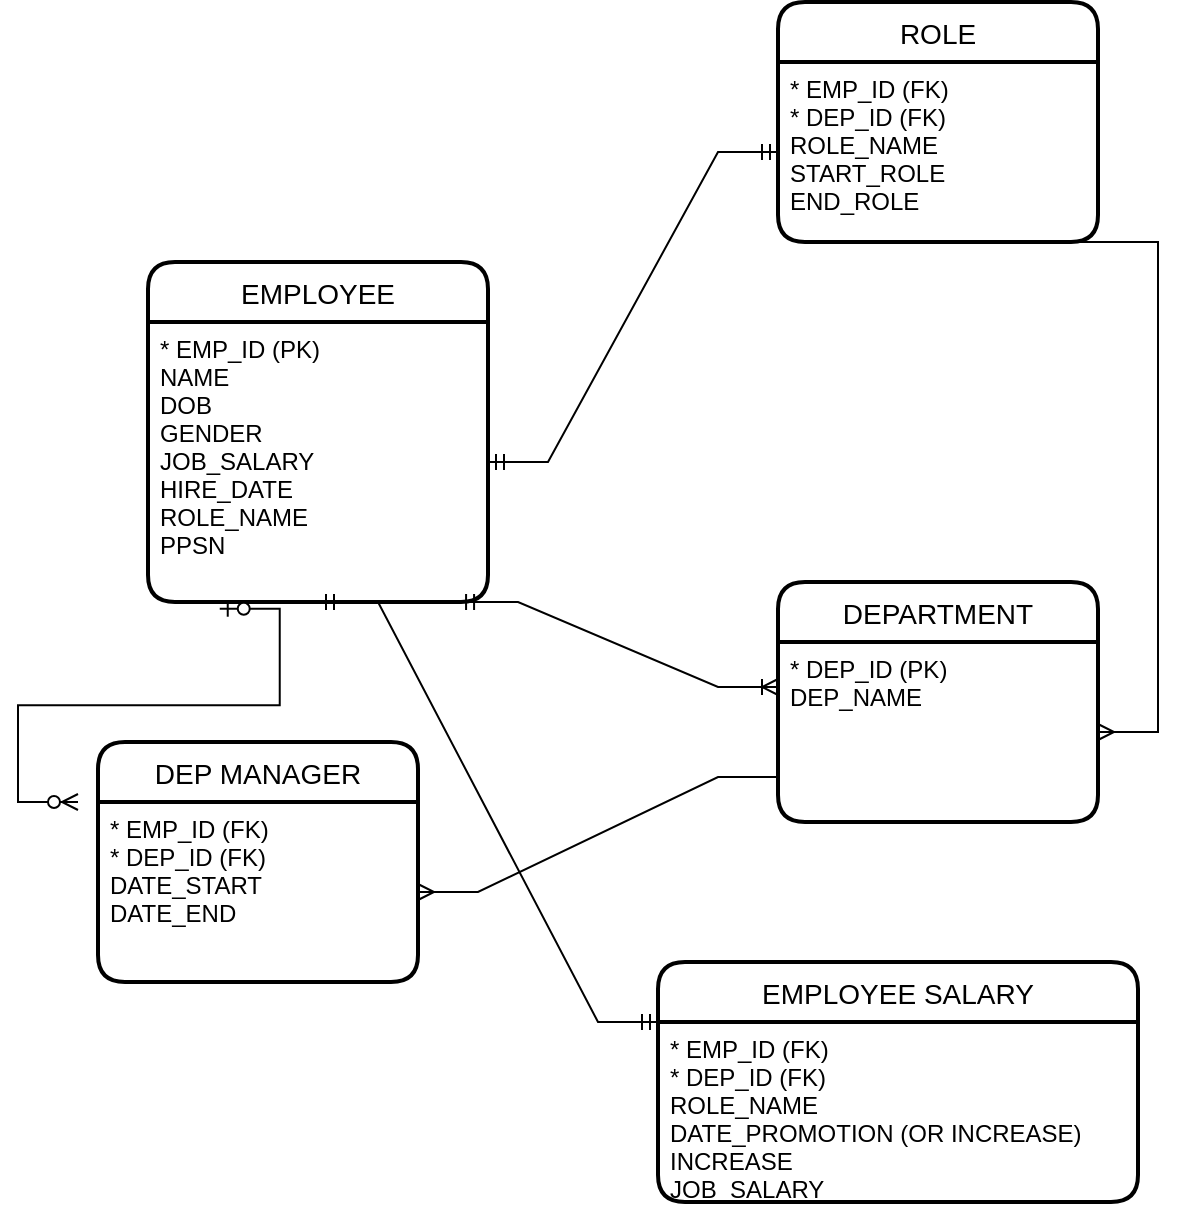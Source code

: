 <mxfile version="20.5.1" type="github">
  <diagram id="xhtMOGk6BkBIiINaohJm" name="Page-1">
    <mxGraphModel dx="1038" dy="547" grid="1" gridSize="10" guides="1" tooltips="1" connect="1" arrows="1" fold="1" page="1" pageScale="1" pageWidth="850" pageHeight="1100" math="0" shadow="0">
      <root>
        <mxCell id="0" />
        <mxCell id="1" parent="0" />
        <mxCell id="7zZKv24E1Hhpk55npJUl-1" value="EMPLOYEE" style="swimlane;childLayout=stackLayout;horizontal=1;startSize=30;horizontalStack=0;rounded=1;fontSize=14;fontStyle=0;strokeWidth=2;resizeParent=0;resizeLast=1;shadow=0;dashed=0;align=center;" vertex="1" parent="1">
          <mxGeometry x="75" y="220" width="170" height="170" as="geometry" />
        </mxCell>
        <mxCell id="7zZKv24E1Hhpk55npJUl-2" value="* EMP_ID (PK)&#xa;NAME&#xa;DOB&#xa;GENDER&#xa;JOB_SALARY&#xa;HIRE_DATE&#xa;ROLE_NAME&#xa;PPSN&#xa;" style="align=left;strokeColor=none;fillColor=none;spacingLeft=4;fontSize=12;verticalAlign=top;resizable=0;rotatable=0;part=1;" vertex="1" parent="7zZKv24E1Hhpk55npJUl-1">
          <mxGeometry y="30" width="170" height="140" as="geometry" />
        </mxCell>
        <mxCell id="7zZKv24E1Hhpk55npJUl-35" style="edgeStyle=orthogonalEdgeStyle;rounded=0;orthogonalLoop=1;jettySize=auto;html=1;exitX=0.5;exitY=1;exitDx=0;exitDy=0;" edge="1" parent="7zZKv24E1Hhpk55npJUl-1" source="7zZKv24E1Hhpk55npJUl-2" target="7zZKv24E1Hhpk55npJUl-2">
          <mxGeometry relative="1" as="geometry" />
        </mxCell>
        <mxCell id="7zZKv24E1Hhpk55npJUl-40" style="edgeStyle=orthogonalEdgeStyle;rounded=0;orthogonalLoop=1;jettySize=auto;html=1;exitX=0.5;exitY=1;exitDx=0;exitDy=0;" edge="1" parent="7zZKv24E1Hhpk55npJUl-1" source="7zZKv24E1Hhpk55npJUl-2" target="7zZKv24E1Hhpk55npJUl-2">
          <mxGeometry relative="1" as="geometry" />
        </mxCell>
        <mxCell id="7zZKv24E1Hhpk55npJUl-23" value="ROLE" style="swimlane;childLayout=stackLayout;horizontal=1;startSize=30;horizontalStack=0;rounded=1;fontSize=14;fontStyle=0;strokeWidth=2;resizeParent=0;resizeLast=1;shadow=0;dashed=0;align=center;" vertex="1" parent="1">
          <mxGeometry x="390" y="90" width="160" height="120" as="geometry" />
        </mxCell>
        <mxCell id="7zZKv24E1Hhpk55npJUl-24" value="* EMP_ID (FK)&#xa;* DEP_ID (FK)&#xa;ROLE_NAME&#xa;START_ROLE&#xa;END_ROLE" style="align=left;strokeColor=none;fillColor=none;spacingLeft=4;fontSize=12;verticalAlign=top;resizable=0;rotatable=0;part=1;" vertex="1" parent="7zZKv24E1Hhpk55npJUl-23">
          <mxGeometry y="30" width="160" height="90" as="geometry" />
        </mxCell>
        <mxCell id="7zZKv24E1Hhpk55npJUl-25" value="DEPARTMENT" style="swimlane;childLayout=stackLayout;horizontal=1;startSize=30;horizontalStack=0;rounded=1;fontSize=14;fontStyle=0;strokeWidth=2;resizeParent=0;resizeLast=1;shadow=0;dashed=0;align=center;" vertex="1" parent="1">
          <mxGeometry x="390" y="380" width="160" height="120" as="geometry" />
        </mxCell>
        <mxCell id="7zZKv24E1Hhpk55npJUl-26" value="* DEP_ID (PK)&#xa;DEP_NAME" style="align=left;strokeColor=none;fillColor=none;spacingLeft=4;fontSize=12;verticalAlign=top;resizable=0;rotatable=0;part=1;" vertex="1" parent="7zZKv24E1Hhpk55npJUl-25">
          <mxGeometry y="30" width="160" height="90" as="geometry" />
        </mxCell>
        <mxCell id="7zZKv24E1Hhpk55npJUl-27" value="DEP MANAGER" style="swimlane;childLayout=stackLayout;horizontal=1;startSize=30;horizontalStack=0;rounded=1;fontSize=14;fontStyle=0;strokeWidth=2;resizeParent=0;resizeLast=1;shadow=0;dashed=0;align=center;" vertex="1" parent="1">
          <mxGeometry x="50" y="460" width="160" height="120" as="geometry" />
        </mxCell>
        <mxCell id="7zZKv24E1Hhpk55npJUl-28" value="* EMP_ID (FK)&#xa;* DEP_ID (FK)&#xa;DATE_START&#xa;DATE_END" style="align=left;strokeColor=none;fillColor=none;spacingLeft=4;fontSize=12;verticalAlign=top;resizable=0;rotatable=0;part=1;" vertex="1" parent="7zZKv24E1Hhpk55npJUl-27">
          <mxGeometry y="30" width="160" height="90" as="geometry" />
        </mxCell>
        <mxCell id="7zZKv24E1Hhpk55npJUl-29" value="EMPLOYEE SALARY" style="swimlane;childLayout=stackLayout;horizontal=1;startSize=30;horizontalStack=0;rounded=1;fontSize=14;fontStyle=0;strokeWidth=2;resizeParent=0;resizeLast=1;shadow=0;dashed=0;align=center;" vertex="1" parent="1">
          <mxGeometry x="330" y="570" width="240" height="120" as="geometry" />
        </mxCell>
        <mxCell id="7zZKv24E1Hhpk55npJUl-30" value="* EMP_ID (FK)&#xa;* DEP_ID (FK)&#xa;ROLE_NAME&#xa;DATE_PROMOTION (OR INCREASE)&#xa;INCREASE&#xa;JOB_SALARY" style="align=left;strokeColor=none;fillColor=none;spacingLeft=4;fontSize=12;verticalAlign=top;resizable=0;rotatable=0;part=1;" vertex="1" parent="7zZKv24E1Hhpk55npJUl-29">
          <mxGeometry y="30" width="240" height="90" as="geometry" />
        </mxCell>
        <mxCell id="7zZKv24E1Hhpk55npJUl-45" value="" style="edgeStyle=entityRelationEdgeStyle;fontSize=12;html=1;endArrow=ERmandOne;startArrow=ERmandOne;rounded=0;exitX=1;exitY=0.5;exitDx=0;exitDy=0;entryX=0;entryY=0.5;entryDx=0;entryDy=0;" edge="1" parent="1" source="7zZKv24E1Hhpk55npJUl-2" target="7zZKv24E1Hhpk55npJUl-24">
          <mxGeometry width="100" height="100" relative="1" as="geometry">
            <mxPoint x="370" y="520" as="sourcePoint" />
            <mxPoint x="470" y="420" as="targetPoint" />
          </mxGeometry>
        </mxCell>
        <mxCell id="7zZKv24E1Hhpk55npJUl-46" value="" style="edgeStyle=entityRelationEdgeStyle;fontSize=12;html=1;endArrow=ERoneToMany;startArrow=ERmandOne;rounded=0;exitX=0.912;exitY=1;exitDx=0;exitDy=0;entryX=0;entryY=0.25;entryDx=0;entryDy=0;exitPerimeter=0;" edge="1" parent="1" source="7zZKv24E1Hhpk55npJUl-2" target="7zZKv24E1Hhpk55npJUl-26">
          <mxGeometry width="100" height="100" relative="1" as="geometry">
            <mxPoint x="370" y="520" as="sourcePoint" />
            <mxPoint x="470" y="420" as="targetPoint" />
          </mxGeometry>
        </mxCell>
        <mxCell id="7zZKv24E1Hhpk55npJUl-47" value="" style="edgeStyle=entityRelationEdgeStyle;fontSize=12;html=1;endArrow=ERmandOne;startArrow=ERmandOne;rounded=0;exitX=0.5;exitY=1;exitDx=0;exitDy=0;entryX=0;entryY=0.25;entryDx=0;entryDy=0;" edge="1" parent="1" source="7zZKv24E1Hhpk55npJUl-2" target="7zZKv24E1Hhpk55npJUl-29">
          <mxGeometry width="100" height="100" relative="1" as="geometry">
            <mxPoint x="370" y="520" as="sourcePoint" />
            <mxPoint x="470" y="420" as="targetPoint" />
          </mxGeometry>
        </mxCell>
        <mxCell id="7zZKv24E1Hhpk55npJUl-48" value="" style="edgeStyle=entityRelationEdgeStyle;fontSize=12;html=1;endArrow=ERmany;rounded=0;entryX=1;entryY=0.5;entryDx=0;entryDy=0;exitX=0;exitY=0.75;exitDx=0;exitDy=0;" edge="1" parent="1" source="7zZKv24E1Hhpk55npJUl-26" target="7zZKv24E1Hhpk55npJUl-28">
          <mxGeometry width="100" height="100" relative="1" as="geometry">
            <mxPoint x="370" y="520" as="sourcePoint" />
            <mxPoint x="470" y="420" as="targetPoint" />
          </mxGeometry>
        </mxCell>
        <mxCell id="7zZKv24E1Hhpk55npJUl-49" value="" style="edgeStyle=entityRelationEdgeStyle;fontSize=12;html=1;endArrow=ERmany;rounded=0;exitX=0.5;exitY=1;exitDx=0;exitDy=0;" edge="1" parent="1" source="7zZKv24E1Hhpk55npJUl-24" target="7zZKv24E1Hhpk55npJUl-26">
          <mxGeometry width="100" height="100" relative="1" as="geometry">
            <mxPoint x="470" y="280" as="sourcePoint" />
            <mxPoint x="470" y="310" as="targetPoint" />
          </mxGeometry>
        </mxCell>
        <mxCell id="7zZKv24E1Hhpk55npJUl-50" value="" style="edgeStyle=entityRelationEdgeStyle;fontSize=12;html=1;endArrow=ERzeroToMany;startArrow=ERzeroToOne;rounded=0;exitX=0.211;exitY=1.024;exitDx=0;exitDy=0;exitPerimeter=0;" edge="1" parent="1" source="7zZKv24E1Hhpk55npJUl-2">
          <mxGeometry width="100" height="100" relative="1" as="geometry">
            <mxPoint x="30" y="290" as="sourcePoint" />
            <mxPoint x="40" y="490" as="targetPoint" />
          </mxGeometry>
        </mxCell>
      </root>
    </mxGraphModel>
  </diagram>
</mxfile>
